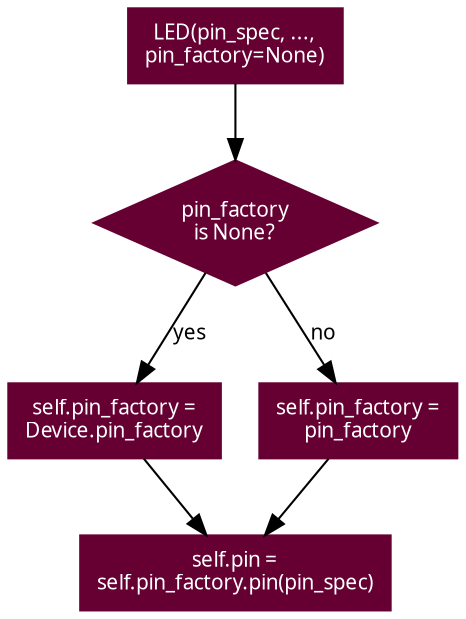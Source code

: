 /* vim: set et sw=4 sts=4: */

digraph device_pins {
    graph [rankdir=TB];
    node [shape=rect, style=filled, color="#660033", fontname=Sans, fontcolor="#ffffff", fontsize=10];
    edge [fontname=Sans, fontsize=10];

    constructor [label="LED(pin_spec, ...,\npin_factory=None)"];
    pin_factory_kwarg [shape=diamond,label="pin_factory\nis None?"];
    default_factory [label="self.pin_factory =\nDevice.pin_factory"];
    override_factory [label="self.pin_factory =\npin_factory"];
    factory_pin [label="self.pin =\nself.pin_factory.pin(pin_spec)"];

    constructor->pin_factory_kwarg;
    pin_factory_kwarg->default_factory [label="yes"];
    pin_factory_kwarg->override_factory [label="no"];
    default_factory->factory_pin;
    override_factory->factory_pin;
}
